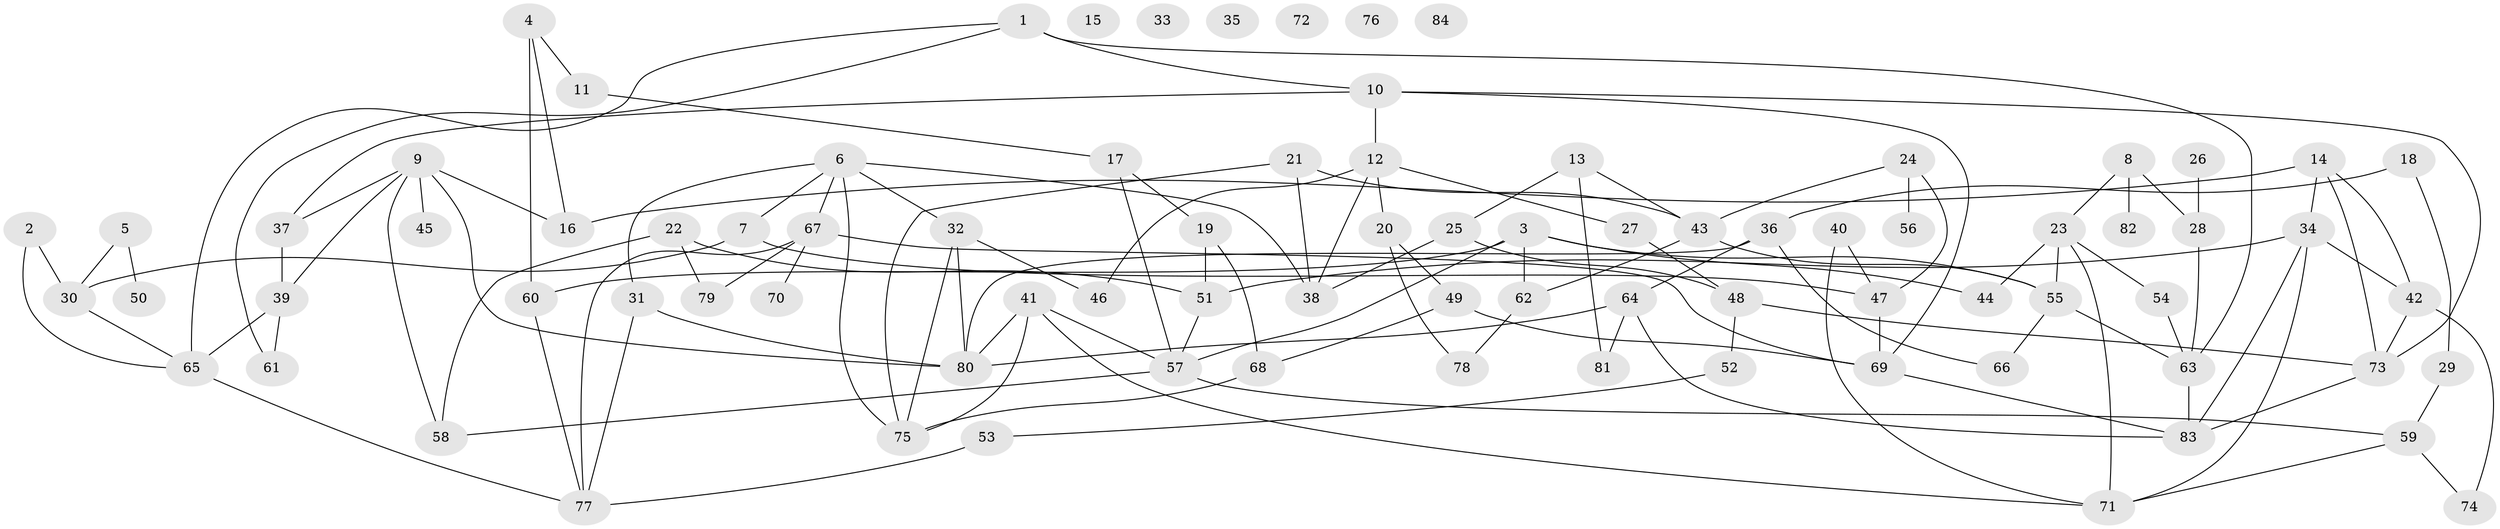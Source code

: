 // coarse degree distribution, {4: 0.19230769230769232, 5: 0.23076923076923078, 3: 0.2692307692307692, 1: 0.11538461538461539, 2: 0.07692307692307693, 6: 0.07692307692307693, 7: 0.038461538461538464}
// Generated by graph-tools (version 1.1) at 2025/35/03/04/25 23:35:54]
// undirected, 84 vertices, 131 edges
graph export_dot {
  node [color=gray90,style=filled];
  1;
  2;
  3;
  4;
  5;
  6;
  7;
  8;
  9;
  10;
  11;
  12;
  13;
  14;
  15;
  16;
  17;
  18;
  19;
  20;
  21;
  22;
  23;
  24;
  25;
  26;
  27;
  28;
  29;
  30;
  31;
  32;
  33;
  34;
  35;
  36;
  37;
  38;
  39;
  40;
  41;
  42;
  43;
  44;
  45;
  46;
  47;
  48;
  49;
  50;
  51;
  52;
  53;
  54;
  55;
  56;
  57;
  58;
  59;
  60;
  61;
  62;
  63;
  64;
  65;
  66;
  67;
  68;
  69;
  70;
  71;
  72;
  73;
  74;
  75;
  76;
  77;
  78;
  79;
  80;
  81;
  82;
  83;
  84;
  1 -- 10;
  1 -- 61;
  1 -- 63;
  1 -- 65;
  2 -- 30;
  2 -- 65;
  3 -- 44;
  3 -- 55;
  3 -- 57;
  3 -- 60;
  3 -- 62;
  4 -- 11;
  4 -- 16;
  4 -- 60;
  5 -- 30;
  5 -- 50;
  6 -- 7;
  6 -- 31;
  6 -- 32;
  6 -- 38;
  6 -- 67;
  6 -- 75;
  7 -- 30;
  7 -- 47;
  8 -- 23;
  8 -- 28;
  8 -- 82;
  9 -- 16;
  9 -- 37;
  9 -- 39;
  9 -- 45;
  9 -- 58;
  9 -- 80;
  10 -- 12;
  10 -- 37;
  10 -- 69;
  10 -- 73;
  11 -- 17;
  12 -- 20;
  12 -- 27;
  12 -- 38;
  12 -- 46;
  13 -- 25;
  13 -- 43;
  13 -- 81;
  14 -- 16;
  14 -- 34;
  14 -- 42;
  14 -- 73;
  17 -- 19;
  17 -- 57;
  18 -- 29;
  18 -- 36;
  19 -- 51;
  19 -- 68;
  20 -- 49;
  20 -- 78;
  21 -- 38;
  21 -- 43;
  21 -- 75;
  22 -- 51;
  22 -- 58;
  22 -- 79;
  23 -- 44;
  23 -- 54;
  23 -- 55;
  23 -- 71;
  24 -- 43;
  24 -- 47;
  24 -- 56;
  25 -- 38;
  25 -- 48;
  26 -- 28;
  27 -- 48;
  28 -- 63;
  29 -- 59;
  30 -- 65;
  31 -- 77;
  31 -- 80;
  32 -- 46;
  32 -- 75;
  32 -- 80;
  34 -- 42;
  34 -- 51;
  34 -- 71;
  34 -- 83;
  36 -- 64;
  36 -- 66;
  36 -- 80;
  37 -- 39;
  39 -- 61;
  39 -- 65;
  40 -- 47;
  40 -- 71;
  41 -- 57;
  41 -- 71;
  41 -- 75;
  41 -- 80;
  42 -- 73;
  42 -- 74;
  43 -- 55;
  43 -- 62;
  47 -- 69;
  48 -- 52;
  48 -- 73;
  49 -- 68;
  49 -- 69;
  51 -- 57;
  52 -- 53;
  53 -- 77;
  54 -- 63;
  55 -- 63;
  55 -- 66;
  57 -- 58;
  57 -- 59;
  59 -- 71;
  59 -- 74;
  60 -- 77;
  62 -- 78;
  63 -- 83;
  64 -- 80;
  64 -- 81;
  64 -- 83;
  65 -- 77;
  67 -- 69;
  67 -- 70;
  67 -- 77;
  67 -- 79;
  68 -- 75;
  69 -- 83;
  73 -- 83;
}
